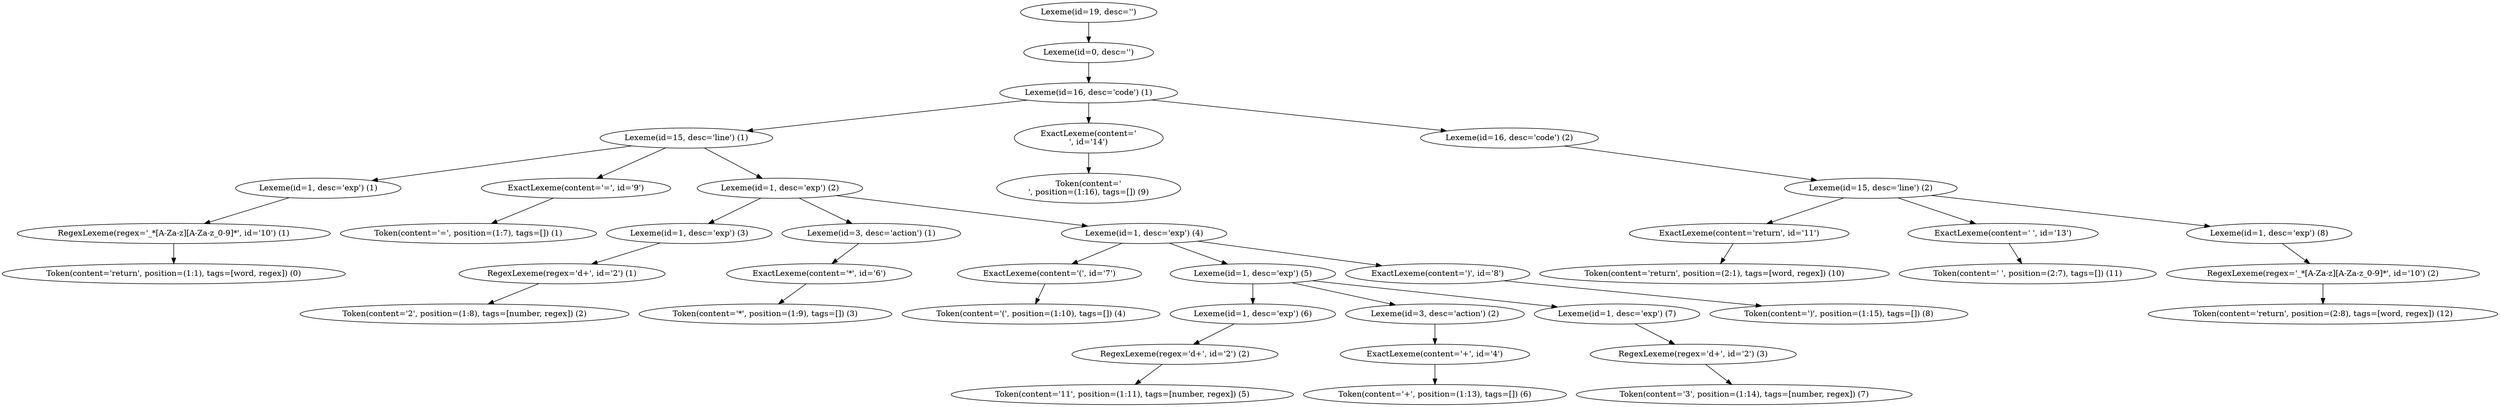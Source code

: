 digraph {
    "Lexeme(id=19, desc='')" -> "Lexeme(id=0, desc='')";
    "Lexeme(id=0, desc='')" -> "Lexeme(id=16, desc='code') (1)";
    "Lexeme(id=16, desc='code') (1)" -> "Lexeme(id=15, desc='line') (1)";
    "Lexeme(id=16, desc='code') (1)" -> "ExactLexeme(content='\n', id='14')";
    "Lexeme(id=16, desc='code') (1)" -> "Lexeme(id=16, desc='code') (2)";
    "Lexeme(id=15, desc='line') (1)" -> "Lexeme(id=1, desc='exp') (1)";
    "Lexeme(id=15, desc='line') (1)" -> "ExactLexeme(content='=', id='9')";
    "Lexeme(id=15, desc='line') (1)" -> "Lexeme(id=1, desc='exp') (2)";
    "Lexeme(id=1, desc='exp') (1)" -> "RegexLexeme(regex='_*[A-Za-z][A-Za-z_0-9]*', id='10') (1)";
    "RegexLexeme(regex='_*[A-Za-z][A-Za-z_0-9]*', id='10') (1)" -> "Token(content='return', position=(1:1), tags=[word, regex]) (0)";
    "ExactLexeme(content='=', id='9')" -> "Token(content='=', position=(1:7), tags=[]) (1)";
    "Lexeme(id=1, desc='exp') (2)" -> "Lexeme(id=1, desc='exp') (3)";
    "Lexeme(id=1, desc='exp') (2)" -> "Lexeme(id=3, desc='action') (1)";
    "Lexeme(id=1, desc='exp') (2)" -> "Lexeme(id=1, desc='exp') (4)";
    "Lexeme(id=1, desc='exp') (3)" -> "RegexLexeme(regex='\d+', id='2') (1)";
    "RegexLexeme(regex='\d+', id='2') (1)" -> "Token(content='2', position=(1:8), tags=[number, regex]) (2)";
    "Lexeme(id=3, desc='action') (1)" -> "ExactLexeme(content='*', id='6')";
    "ExactLexeme(content='*', id='6')" -> "Token(content='*', position=(1:9), tags=[]) (3)";
    "Lexeme(id=1, desc='exp') (4)" -> "ExactLexeme(content='(', id='7')";
    "Lexeme(id=1, desc='exp') (4)" -> "Lexeme(id=1, desc='exp') (5)";
    "Lexeme(id=1, desc='exp') (4)" -> "ExactLexeme(content=')', id='8')";
    "ExactLexeme(content='(', id='7')" -> "Token(content='(', position=(1:10), tags=[]) (4)";
    "Lexeme(id=1, desc='exp') (5)" -> "Lexeme(id=1, desc='exp') (6)";
    "Lexeme(id=1, desc='exp') (5)" -> "Lexeme(id=3, desc='action') (2)";
    "Lexeme(id=1, desc='exp') (5)" -> "Lexeme(id=1, desc='exp') (7)";
    "Lexeme(id=1, desc='exp') (6)" -> "RegexLexeme(regex='\d+', id='2') (2)";
    "RegexLexeme(regex='\d+', id='2') (2)" -> "Token(content='11', position=(1:11), tags=[number, regex]) (5)";
    "Lexeme(id=3, desc='action') (2)" -> "ExactLexeme(content='+', id='4')";
    "ExactLexeme(content='+', id='4')" -> "Token(content='+', position=(1:13), tags=[]) (6)";
    "Lexeme(id=1, desc='exp') (7)" -> "RegexLexeme(regex='\d+', id='2') (3)";
    "RegexLexeme(regex='\d+', id='2') (3)" -> "Token(content='3', position=(1:14), tags=[number, regex]) (7)";
    "ExactLexeme(content=')', id='8')" -> "Token(content=')', position=(1:15), tags=[]) (8)";
    "ExactLexeme(content='\n', id='14')" -> "Token(content='\n', position=(1:16), tags=[]) (9)";
    "Lexeme(id=16, desc='code') (2)" -> "Lexeme(id=15, desc='line') (2)";
    "Lexeme(id=15, desc='line') (2)" -> "ExactLexeme(content='return', id='11')";
    "Lexeme(id=15, desc='line') (2)" -> "ExactLexeme(content=' ', id='13')";
    "Lexeme(id=15, desc='line') (2)" -> "Lexeme(id=1, desc='exp') (8)";
    "ExactLexeme(content='return', id='11')" -> "Token(content='return', position=(2:1), tags=[word, regex]) (10)";
    "ExactLexeme(content=' ', id='13')" -> "Token(content=' ', position=(2:7), tags=[]) (11)";
    "Lexeme(id=1, desc='exp') (8)" -> "RegexLexeme(regex='_*[A-Za-z][A-Za-z_0-9]*', id='10') (2)";
    "RegexLexeme(regex='_*[A-Za-z][A-Za-z_0-9]*', id='10') (2)" -> "Token(content='return', position=(2:8), tags=[word, regex]) (12)";
}